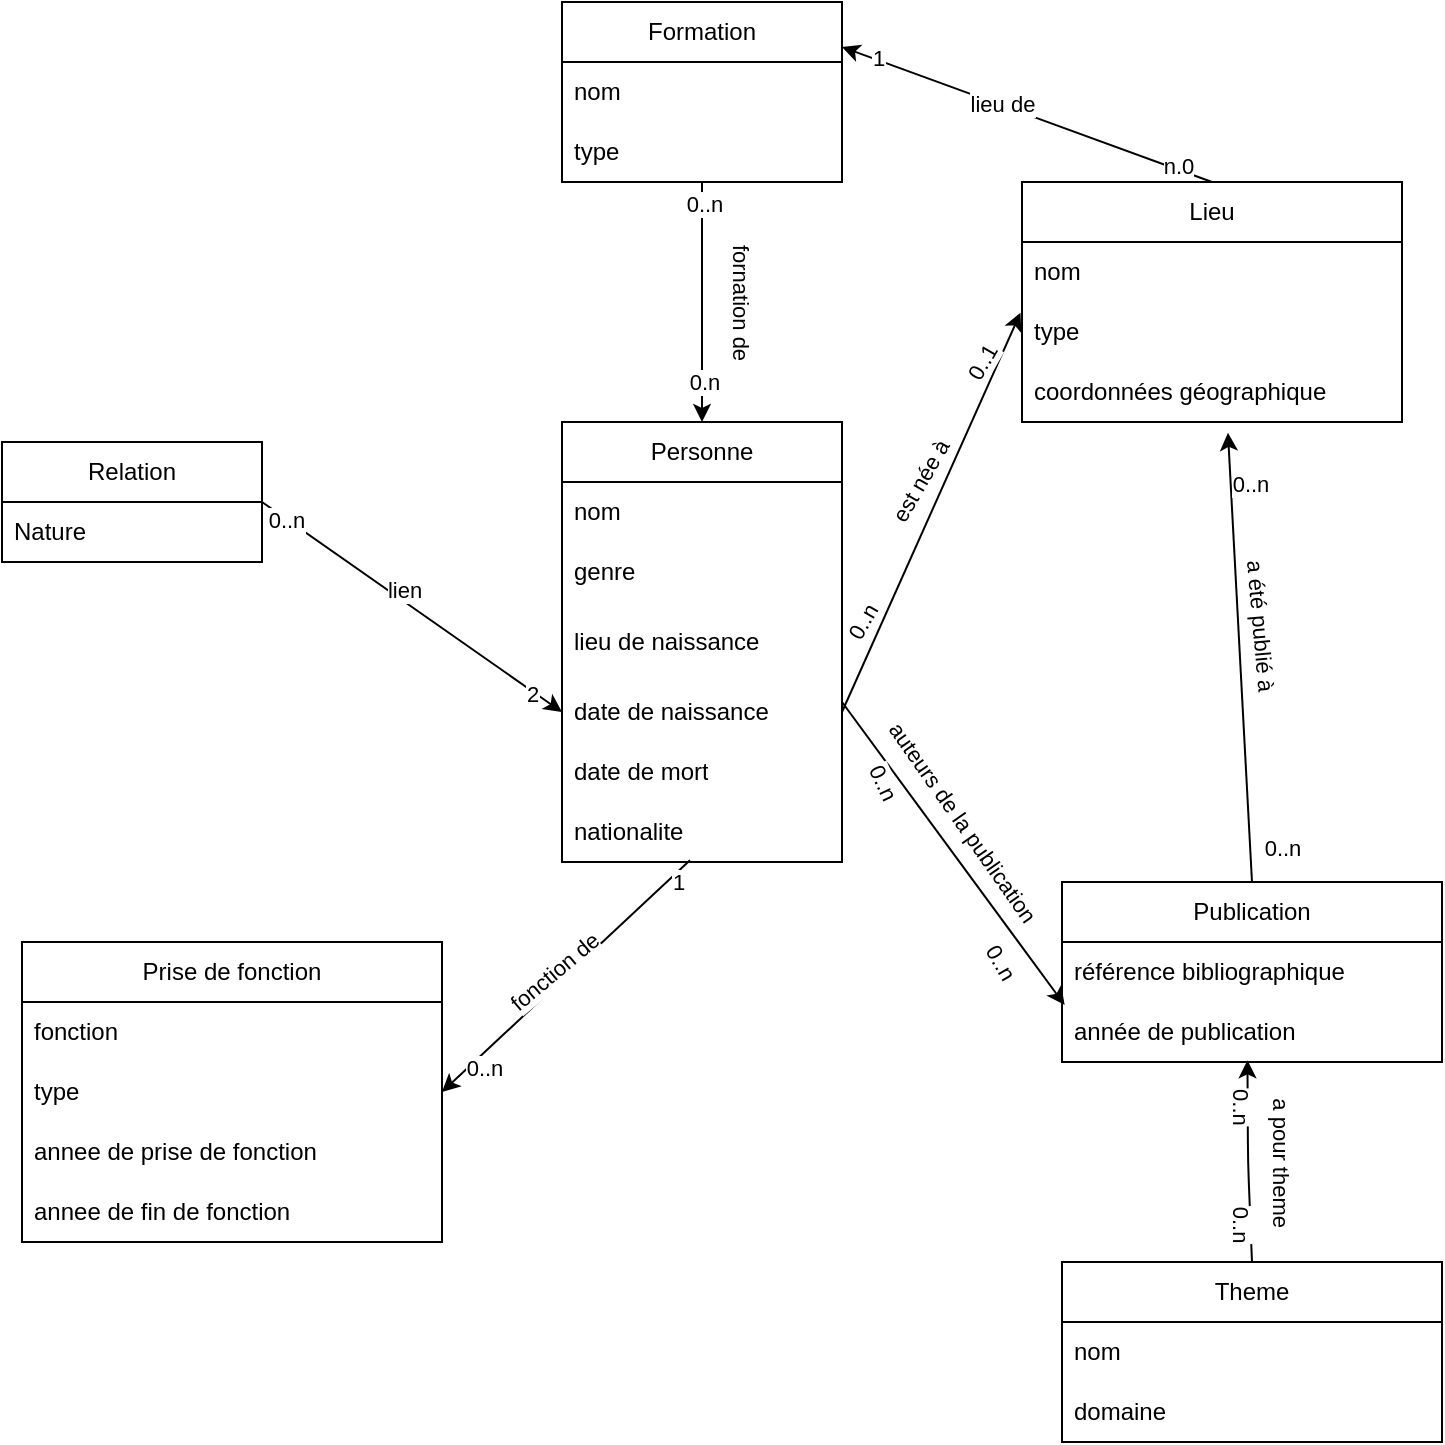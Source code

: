 <mxfile>
    <diagram id="eQtLZboaaRjCjWDFp8YK" name="Page-1">
        <mxGraphModel dx="986" dy="419" grid="1" gridSize="10" guides="1" tooltips="1" connect="1" arrows="1" fold="1" page="1" pageScale="1" pageWidth="850" pageHeight="1100" math="0" shadow="0">
            <root>
                <mxCell id="0"/>
                <mxCell id="1" parent="0"/>
                <mxCell id="3" value="Personne" style="swimlane;fontStyle=0;childLayout=stackLayout;horizontal=1;startSize=30;horizontalStack=0;resizeParent=1;resizeParentMax=0;resizeLast=0;collapsible=1;marginBottom=0;whiteSpace=wrap;html=1;" parent="1" vertex="1">
                    <mxGeometry x="320" y="280" width="140" height="220" as="geometry">
                        <mxRectangle x="320" y="280" width="90" height="30" as="alternateBounds"/>
                    </mxGeometry>
                </mxCell>
                <mxCell id="5" value="nom" style="text;strokeColor=none;fillColor=none;align=left;verticalAlign=middle;spacingLeft=4;spacingRight=4;overflow=hidden;points=[[0,0.5],[1,0.5]];portConstraint=eastwest;rotatable=0;whiteSpace=wrap;html=1;" parent="3" vertex="1">
                    <mxGeometry y="30" width="140" height="30" as="geometry"/>
                </mxCell>
                <mxCell id="87" value="genre" style="text;strokeColor=none;fillColor=none;align=left;verticalAlign=middle;spacingLeft=4;spacingRight=4;overflow=hidden;points=[[0,0.5],[1,0.5]];portConstraint=eastwest;rotatable=0;whiteSpace=wrap;html=1;" parent="3" vertex="1">
                    <mxGeometry y="60" width="140" height="30" as="geometry"/>
                </mxCell>
                <mxCell id="88" value="lieu de naissance" style="text;strokeColor=none;fillColor=none;align=left;verticalAlign=middle;spacingLeft=4;spacingRight=4;overflow=hidden;points=[[0,0.5],[1,0.5]];portConstraint=eastwest;rotatable=0;whiteSpace=wrap;html=1;" parent="3" vertex="1">
                    <mxGeometry y="90" width="140" height="40" as="geometry"/>
                </mxCell>
                <mxCell id="6" value="date de naissance" style="text;strokeColor=none;fillColor=none;align=left;verticalAlign=middle;spacingLeft=4;spacingRight=4;overflow=hidden;points=[[0,0.5],[1,0.5]];portConstraint=eastwest;rotatable=0;whiteSpace=wrap;html=1;" parent="3" vertex="1">
                    <mxGeometry y="130" width="140" height="30" as="geometry"/>
                </mxCell>
                <mxCell id="15" value="date de mort" style="text;strokeColor=none;fillColor=none;align=left;verticalAlign=middle;spacingLeft=4;spacingRight=4;overflow=hidden;points=[[0,0.5],[1,0.5]];portConstraint=eastwest;rotatable=0;whiteSpace=wrap;html=1;" parent="3" vertex="1">
                    <mxGeometry y="160" width="140" height="30" as="geometry"/>
                </mxCell>
                <mxCell id="17" value="nationalite" style="text;strokeColor=none;fillColor=none;align=left;verticalAlign=middle;spacingLeft=4;spacingRight=4;overflow=hidden;points=[[0,0.5],[1,0.5]];portConstraint=eastwest;rotatable=0;whiteSpace=wrap;html=1;" parent="3" vertex="1">
                    <mxGeometry y="190" width="140" height="30" as="geometry"/>
                </mxCell>
                <mxCell id="25" value="Relation" style="swimlane;fontStyle=0;childLayout=stackLayout;horizontal=1;startSize=30;horizontalStack=0;resizeParent=1;resizeParentMax=0;resizeLast=0;collapsible=1;marginBottom=0;whiteSpace=wrap;html=1;" parent="1" vertex="1">
                    <mxGeometry x="40" y="290" width="130" height="60" as="geometry">
                        <mxRectangle x="330" y="260" width="90" height="30" as="alternateBounds"/>
                    </mxGeometry>
                </mxCell>
                <mxCell id="27" value="Nature" style="text;strokeColor=none;fillColor=none;align=left;verticalAlign=middle;spacingLeft=4;spacingRight=4;overflow=hidden;points=[[0,0.5],[1,0.5]];portConstraint=eastwest;rotatable=0;whiteSpace=wrap;html=1;" parent="25" vertex="1">
                    <mxGeometry y="30" width="130" height="30" as="geometry"/>
                </mxCell>
                <mxCell id="33" style="edgeStyle=none;html=1;exitX=1;exitY=0.5;exitDx=0;exitDy=0;entryX=0;entryY=0.5;entryDx=0;entryDy=0;" parent="1" source="25" target="6" edge="1">
                    <mxGeometry relative="1" as="geometry">
                        <mxPoint x="170" y="385" as="sourcePoint"/>
                    </mxGeometry>
                </mxCell>
                <mxCell id="34" value="0..n" style="edgeLabel;html=1;align=center;verticalAlign=middle;resizable=0;points=[];" parent="33" vertex="1" connectable="0">
                    <mxGeometry x="-0.84" relative="1" as="geometry">
                        <mxPoint as="offset"/>
                    </mxGeometry>
                </mxCell>
                <mxCell id="35" value="2" style="edgeLabel;html=1;align=center;verticalAlign=middle;resizable=0;points=[];" parent="33" vertex="1" connectable="0">
                    <mxGeometry x="0.8" y="-1" relative="1" as="geometry">
                        <mxPoint as="offset"/>
                    </mxGeometry>
                </mxCell>
                <mxCell id="36" value="lien" style="edgeLabel;html=1;align=center;verticalAlign=middle;resizable=0;points=[];" parent="33" vertex="1" connectable="0">
                    <mxGeometry x="-0.147" y="1" relative="1" as="geometry">
                        <mxPoint x="6" as="offset"/>
                    </mxGeometry>
                </mxCell>
                <mxCell id="44" style="edgeStyle=none;html=1;exitX=0.5;exitY=1;exitDx=0;exitDy=0;entryX=0.5;entryY=0;entryDx=0;entryDy=0;" parent="1" source="37" target="3" edge="1">
                    <mxGeometry relative="1" as="geometry">
                        <Array as="points">
                            <mxPoint x="390" y="220"/>
                        </Array>
                    </mxGeometry>
                </mxCell>
                <mxCell id="45" value="0..n" style="edgeLabel;html=1;align=center;verticalAlign=middle;resizable=0;points=[];" parent="44" vertex="1" connectable="0">
                    <mxGeometry x="-0.822" y="1" relative="1" as="geometry">
                        <mxPoint as="offset"/>
                    </mxGeometry>
                </mxCell>
                <mxCell id="46" value="0.n" style="edgeLabel;html=1;align=center;verticalAlign=middle;resizable=0;points=[];" parent="44" vertex="1" connectable="0">
                    <mxGeometry x="0.794" y="1" relative="1" as="geometry">
                        <mxPoint y="-8" as="offset"/>
                    </mxGeometry>
                </mxCell>
                <mxCell id="47" value="fornation de" style="edgeLabel;html=1;align=center;verticalAlign=middle;resizable=0;points=[];rotation=90;" parent="44" vertex="1" connectable="0">
                    <mxGeometry x="-0.172" y="-2" relative="1" as="geometry">
                        <mxPoint x="22" y="10" as="offset"/>
                    </mxGeometry>
                </mxCell>
                <mxCell id="37" value="Formation" style="swimlane;fontStyle=0;childLayout=stackLayout;horizontal=1;startSize=30;horizontalStack=0;resizeParent=1;resizeParentMax=0;resizeLast=0;collapsible=1;marginBottom=0;whiteSpace=wrap;html=1;" parent="1" vertex="1">
                    <mxGeometry x="320" y="70" width="140" height="90" as="geometry">
                        <mxRectangle x="320" y="20" width="90" height="30" as="alternateBounds"/>
                    </mxGeometry>
                </mxCell>
                <mxCell id="38" value="nom" style="text;strokeColor=none;fillColor=none;align=left;verticalAlign=middle;spacingLeft=4;spacingRight=4;overflow=hidden;points=[[0,0.5],[1,0.5]];portConstraint=eastwest;rotatable=0;whiteSpace=wrap;html=1;" parent="37" vertex="1">
                    <mxGeometry y="30" width="140" height="30" as="geometry"/>
                </mxCell>
                <mxCell id="39" value="type" style="text;strokeColor=none;fillColor=none;align=left;verticalAlign=middle;spacingLeft=4;spacingRight=4;overflow=hidden;points=[[0,0.5],[1,0.5]];portConstraint=eastwest;rotatable=0;whiteSpace=wrap;html=1;" parent="37" vertex="1">
                    <mxGeometry y="60" width="140" height="30" as="geometry"/>
                </mxCell>
                <mxCell id="52" style="edgeStyle=none;html=1;exitX=0.5;exitY=0;exitDx=0;exitDy=0;entryX=1;entryY=0.25;entryDx=0;entryDy=0;" parent="1" source="48" target="37" edge="1">
                    <mxGeometry relative="1" as="geometry">
                        <mxPoint x="640" y="80" as="targetPoint"/>
                    </mxGeometry>
                </mxCell>
                <mxCell id="53" value="1" style="edgeLabel;html=1;align=center;verticalAlign=middle;resizable=0;points=[];" parent="52" vertex="1" connectable="0">
                    <mxGeometry x="0.81" y="-1" relative="1" as="geometry">
                        <mxPoint as="offset"/>
                    </mxGeometry>
                </mxCell>
                <mxCell id="54" value="n.0" style="edgeLabel;html=1;align=center;verticalAlign=middle;resizable=0;points=[];" parent="52" vertex="1" connectable="0">
                    <mxGeometry x="-0.809" y="-2" relative="1" as="geometry">
                        <mxPoint as="offset"/>
                    </mxGeometry>
                </mxCell>
                <mxCell id="55" value="lieu de" style="edgeLabel;html=1;align=center;verticalAlign=middle;resizable=0;points=[];" parent="52" vertex="1" connectable="0">
                    <mxGeometry x="0.236" y="-4" relative="1" as="geometry">
                        <mxPoint x="8" y="6" as="offset"/>
                    </mxGeometry>
                </mxCell>
                <mxCell id="48" value="Lieu" style="swimlane;fontStyle=0;childLayout=stackLayout;horizontal=1;startSize=30;horizontalStack=0;resizeParent=1;resizeParentMax=0;resizeLast=0;collapsible=1;marginBottom=0;whiteSpace=wrap;html=1;" parent="1" vertex="1">
                    <mxGeometry x="550" y="160" width="190" height="120" as="geometry"/>
                </mxCell>
                <mxCell id="49" value="nom" style="text;strokeColor=none;fillColor=none;align=left;verticalAlign=middle;spacingLeft=4;spacingRight=4;overflow=hidden;points=[[0,0.5],[1,0.5]];portConstraint=eastwest;rotatable=0;whiteSpace=wrap;html=1;" parent="48" vertex="1">
                    <mxGeometry y="30" width="190" height="30" as="geometry"/>
                </mxCell>
                <mxCell id="50" value="type" style="text;strokeColor=none;fillColor=none;align=left;verticalAlign=middle;spacingLeft=4;spacingRight=4;overflow=hidden;points=[[0,0.5],[1,0.5]];portConstraint=eastwest;rotatable=0;whiteSpace=wrap;html=1;" parent="48" vertex="1">
                    <mxGeometry y="60" width="190" height="30" as="geometry"/>
                </mxCell>
                <mxCell id="51" value="coordonnées géographique" style="text;strokeColor=none;fillColor=none;align=left;verticalAlign=middle;spacingLeft=4;spacingRight=4;overflow=hidden;points=[[0,0.5],[1,0.5]];portConstraint=eastwest;rotatable=0;whiteSpace=wrap;html=1;" parent="48" vertex="1">
                    <mxGeometry y="90" width="190" height="30" as="geometry"/>
                </mxCell>
                <mxCell id="57" value="Prise de fonction" style="swimlane;fontStyle=0;childLayout=stackLayout;horizontal=1;startSize=30;horizontalStack=0;resizeParent=1;resizeParentMax=0;resizeLast=0;collapsible=1;marginBottom=0;whiteSpace=wrap;html=1;" parent="1" vertex="1">
                    <mxGeometry x="50" y="540" width="210" height="150" as="geometry"/>
                </mxCell>
                <mxCell id="58" value="fonction" style="text;strokeColor=none;fillColor=none;align=left;verticalAlign=middle;spacingLeft=4;spacingRight=4;overflow=hidden;points=[[0,0.5],[1,0.5]];portConstraint=eastwest;rotatable=0;whiteSpace=wrap;html=1;" parent="57" vertex="1">
                    <mxGeometry y="30" width="210" height="30" as="geometry"/>
                </mxCell>
                <mxCell id="59" value="type" style="text;strokeColor=none;fillColor=none;align=left;verticalAlign=middle;spacingLeft=4;spacingRight=4;overflow=hidden;points=[[0,0.5],[1,0.5]];portConstraint=eastwest;rotatable=0;whiteSpace=wrap;html=1;" parent="57" vertex="1">
                    <mxGeometry y="60" width="210" height="30" as="geometry"/>
                </mxCell>
                <mxCell id="60" value="annee de prise de fonction" style="text;strokeColor=none;fillColor=none;align=left;verticalAlign=middle;spacingLeft=4;spacingRight=4;overflow=hidden;points=[[0,0.5],[1,0.5]];portConstraint=eastwest;rotatable=0;whiteSpace=wrap;html=1;" parent="57" vertex="1">
                    <mxGeometry y="90" width="210" height="30" as="geometry"/>
                </mxCell>
                <mxCell id="61" value="annee de fin de fonction" style="text;strokeColor=none;fillColor=none;align=left;verticalAlign=middle;spacingLeft=4;spacingRight=4;overflow=hidden;points=[[0,0.5],[1,0.5]];portConstraint=eastwest;rotatable=0;whiteSpace=wrap;html=1;" parent="57" vertex="1">
                    <mxGeometry y="120" width="210" height="30" as="geometry"/>
                </mxCell>
                <mxCell id="62" value="" style="endArrow=classic;html=1;entryX=1;entryY=0.5;entryDx=0;entryDy=0;exitX=0.457;exitY=0.972;exitDx=0;exitDy=0;exitPerimeter=0;" parent="1" source="17" target="59" edge="1">
                    <mxGeometry width="50" height="50" relative="1" as="geometry">
                        <mxPoint x="387.9" y="494.05" as="sourcePoint"/>
                        <mxPoint x="450" y="410" as="targetPoint"/>
                    </mxGeometry>
                </mxCell>
                <mxCell id="63" value="1" style="edgeLabel;html=1;align=center;verticalAlign=middle;resizable=0;points=[];" parent="62" vertex="1" connectable="0">
                    <mxGeometry x="-0.868" y="4" relative="1" as="geometry">
                        <mxPoint x="-1" as="offset"/>
                    </mxGeometry>
                </mxCell>
                <mxCell id="64" value="0..n" style="edgeLabel;html=1;align=center;verticalAlign=middle;resizable=0;points=[];" parent="62" vertex="1" connectable="0">
                    <mxGeometry x="0.806" y="1" relative="1" as="geometry">
                        <mxPoint x="8" y="-2" as="offset"/>
                    </mxGeometry>
                </mxCell>
                <mxCell id="65" value="fonction de" style="edgeLabel;html=1;align=center;verticalAlign=middle;resizable=0;points=[];rotation=-40;" parent="62" vertex="1" connectable="0">
                    <mxGeometry x="0.159" y="-2" relative="1" as="geometry">
                        <mxPoint x="5" y="-10" as="offset"/>
                    </mxGeometry>
                </mxCell>
                <mxCell id="67" style="edgeStyle=none;html=1;exitX=1;exitY=0.5;exitDx=0;exitDy=0;entryX=-0.004;entryY=0.178;entryDx=0;entryDy=0;entryPerimeter=0;" parent="1" source="6" target="50" edge="1">
                    <mxGeometry relative="1" as="geometry"/>
                </mxCell>
                <mxCell id="68" value="est née à&amp;nbsp;" style="edgeLabel;html=1;align=center;verticalAlign=middle;resizable=0;points=[];rotation=-60;" parent="67" vertex="1" connectable="0">
                    <mxGeometry x="0.184" y="1" relative="1" as="geometry">
                        <mxPoint x="-12" y="2" as="offset"/>
                    </mxGeometry>
                </mxCell>
                <mxCell id="69" value="0..n" style="edgeLabel;html=1;align=center;verticalAlign=middle;resizable=0;points=[];rotation=-60;" parent="67" vertex="1" connectable="0">
                    <mxGeometry x="-0.803" y="1" relative="1" as="geometry">
                        <mxPoint x="2" y="-25" as="offset"/>
                    </mxGeometry>
                </mxCell>
                <mxCell id="70" value="0..1" style="edgeLabel;html=1;align=center;verticalAlign=middle;resizable=0;points=[];rotation=-60;" parent="67" vertex="1" connectable="0">
                    <mxGeometry x="0.744" y="2" relative="1" as="geometry">
                        <mxPoint x="-6" as="offset"/>
                    </mxGeometry>
                </mxCell>
                <mxCell id="71" value="Publication" style="swimlane;fontStyle=0;childLayout=stackLayout;horizontal=1;startSize=30;horizontalStack=0;resizeParent=1;resizeParentMax=0;resizeLast=0;collapsible=1;marginBottom=0;whiteSpace=wrap;html=1;" parent="1" vertex="1">
                    <mxGeometry x="570" y="510" width="190" height="90" as="geometry"/>
                </mxCell>
                <mxCell id="73" value="référence bibliographique" style="text;strokeColor=none;fillColor=none;align=left;verticalAlign=middle;spacingLeft=4;spacingRight=4;overflow=hidden;points=[[0,0.5],[1,0.5]];portConstraint=eastwest;rotatable=0;whiteSpace=wrap;html=1;" parent="71" vertex="1">
                    <mxGeometry y="30" width="190" height="30" as="geometry"/>
                </mxCell>
                <mxCell id="74" value="année de publication" style="text;strokeColor=none;fillColor=none;align=left;verticalAlign=middle;spacingLeft=4;spacingRight=4;overflow=hidden;points=[[0,0.5],[1,0.5]];portConstraint=eastwest;rotatable=0;whiteSpace=wrap;html=1;" parent="71" vertex="1">
                    <mxGeometry y="60" width="190" height="30" as="geometry"/>
                </mxCell>
                <mxCell id="77" value="" style="endArrow=classic;html=1;entryX=0.007;entryY=0.05;entryDx=0;entryDy=0;entryPerimeter=0;" parent="1" target="74" edge="1">
                    <mxGeometry width="50" height="50" relative="1" as="geometry">
                        <mxPoint x="460" y="420" as="sourcePoint"/>
                        <mxPoint x="450" y="510" as="targetPoint"/>
                    </mxGeometry>
                </mxCell>
                <mxCell id="78" value="0..n" style="edgeLabel;html=1;align=center;verticalAlign=middle;resizable=0;points=[];rotation=65;" parent="77" vertex="1" connectable="0">
                    <mxGeometry x="-0.846" y="1" relative="1" as="geometry">
                        <mxPoint x="11" y="29" as="offset"/>
                    </mxGeometry>
                </mxCell>
                <mxCell id="79" value="auteurs de la publication" style="edgeLabel;html=1;align=center;verticalAlign=middle;resizable=0;points=[];rotation=55;" parent="77" vertex="1" connectable="0">
                    <mxGeometry x="-0.274" relative="1" as="geometry">
                        <mxPoint x="20" y="5" as="offset"/>
                    </mxGeometry>
                </mxCell>
                <mxCell id="80" value="0..n" style="edgeLabel;html=1;align=center;verticalAlign=middle;resizable=0;points=[];rotation=60;" parent="77" vertex="1" connectable="0">
                    <mxGeometry x="0.571" relative="1" as="geometry">
                        <mxPoint x="-8" y="11" as="offset"/>
                    </mxGeometry>
                </mxCell>
                <mxCell id="81" value="" style="endArrow=classic;html=1;entryX=0.542;entryY=1.181;entryDx=0;entryDy=0;exitX=0.5;exitY=0;exitDx=0;exitDy=0;entryPerimeter=0;" parent="1" source="71" target="51" edge="1">
                    <mxGeometry width="50" height="50" relative="1" as="geometry">
                        <mxPoint x="775.63" y="310.0" as="sourcePoint"/>
                        <mxPoint x="760" y="489.34" as="targetPoint"/>
                    </mxGeometry>
                </mxCell>
                <mxCell id="82" value="a été publié à" style="edgeLabel;html=1;align=center;verticalAlign=middle;resizable=0;points=[];rotation=85;" parent="81" vertex="1" connectable="0">
                    <mxGeometry x="0.225" y="-1" relative="1" as="geometry">
                        <mxPoint x="11" y="9" as="offset"/>
                    </mxGeometry>
                </mxCell>
                <mxCell id="83" value="0..n" style="edgeLabel;html=1;align=center;verticalAlign=middle;resizable=0;points=[];" parent="81" vertex="1" connectable="0">
                    <mxGeometry x="0.662" y="-1" relative="1" as="geometry">
                        <mxPoint x="8" y="-12" as="offset"/>
                    </mxGeometry>
                </mxCell>
                <mxCell id="90" value="0..n" style="edgeLabel;html=1;align=center;verticalAlign=middle;resizable=0;points=[];" parent="81" vertex="1" connectable="0">
                    <mxGeometry x="-0.844" y="-1" relative="1" as="geometry">
                        <mxPoint x="15" as="offset"/>
                    </mxGeometry>
                </mxCell>
                <mxCell id="96" style="edgeStyle=none;html=1;exitX=0.5;exitY=0;exitDx=0;exitDy=0;entryX=0.488;entryY=0.972;entryDx=0;entryDy=0;entryPerimeter=0;" parent="1" source="91" target="74" edge="1">
                    <mxGeometry relative="1" as="geometry">
                        <Array as="points">
                            <mxPoint x="663" y="650"/>
                        </Array>
                    </mxGeometry>
                </mxCell>
                <mxCell id="97" value="0..n" style="edgeLabel;html=1;align=center;verticalAlign=middle;resizable=0;points=[];rotation=90;" parent="96" vertex="1" connectable="0">
                    <mxGeometry x="-0.474" y="-1" relative="1" as="geometry">
                        <mxPoint x="-5" y="7" as="offset"/>
                    </mxGeometry>
                </mxCell>
                <mxCell id="98" value="0..n" style="edgeLabel;html=1;align=center;verticalAlign=middle;resizable=0;points=[];rotation=90;" parent="96" vertex="1" connectable="0">
                    <mxGeometry x="0.557" relative="1" as="geometry">
                        <mxPoint x="-3" as="offset"/>
                    </mxGeometry>
                </mxCell>
                <mxCell id="99" value="a pour theme" style="edgeLabel;html=1;align=center;verticalAlign=middle;resizable=0;points=[];rotation=90;" parent="96" vertex="1" connectable="0">
                    <mxGeometry x="0.222" y="-4" relative="1" as="geometry">
                        <mxPoint x="13" y="11" as="offset"/>
                    </mxGeometry>
                </mxCell>
                <mxCell id="91" value="Theme" style="swimlane;fontStyle=0;childLayout=stackLayout;horizontal=1;startSize=30;horizontalStack=0;resizeParent=1;resizeParentMax=0;resizeLast=0;collapsible=1;marginBottom=0;whiteSpace=wrap;html=1;" parent="1" vertex="1">
                    <mxGeometry x="570" y="700" width="190" height="90" as="geometry"/>
                </mxCell>
                <mxCell id="92" value="nom" style="text;strokeColor=none;fillColor=none;align=left;verticalAlign=middle;spacingLeft=4;spacingRight=4;overflow=hidden;points=[[0,0.5],[1,0.5]];portConstraint=eastwest;rotatable=0;whiteSpace=wrap;html=1;" parent="91" vertex="1">
                    <mxGeometry y="30" width="190" height="30" as="geometry"/>
                </mxCell>
                <mxCell id="93" value="domaine" style="text;strokeColor=none;fillColor=none;align=left;verticalAlign=middle;spacingLeft=4;spacingRight=4;overflow=hidden;points=[[0,0.5],[1,0.5]];portConstraint=eastwest;rotatable=0;whiteSpace=wrap;html=1;" parent="91" vertex="1">
                    <mxGeometry y="60" width="190" height="30" as="geometry"/>
                </mxCell>
            </root>
        </mxGraphModel>
    </diagram>
</mxfile>